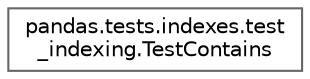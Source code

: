 digraph "Graphical Class Hierarchy"
{
 // LATEX_PDF_SIZE
  bgcolor="transparent";
  edge [fontname=Helvetica,fontsize=10,labelfontname=Helvetica,labelfontsize=10];
  node [fontname=Helvetica,fontsize=10,shape=box,height=0.2,width=0.4];
  rankdir="LR";
  Node0 [id="Node000000",label="pandas.tests.indexes.test\l_indexing.TestContains",height=0.2,width=0.4,color="grey40", fillcolor="white", style="filled",URL="$df/dd6/classpandas_1_1tests_1_1indexes_1_1test__indexing_1_1TestContains.html",tooltip=" "];
}
